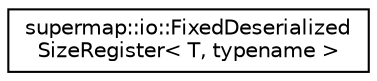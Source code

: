 digraph "Graphical Class Hierarchy"
{
 // LATEX_PDF_SIZE
  edge [fontname="Helvetica",fontsize="10",labelfontname="Helvetica",labelfontsize="10"];
  node [fontname="Helvetica",fontsize="10",shape=record];
  rankdir="LR";
  Node0 [label="supermap::io::FixedDeserialized\lSizeRegister\< T, typename \>",height=0.2,width=0.4,color="black", fillcolor="white", style="filled",URL="$structsupermap_1_1io_1_1FixedDeserializedSizeRegister.html",tooltip="Register of all types that have exactDeserializedSize. To deserialize any type, Register for this typ..."];
}
